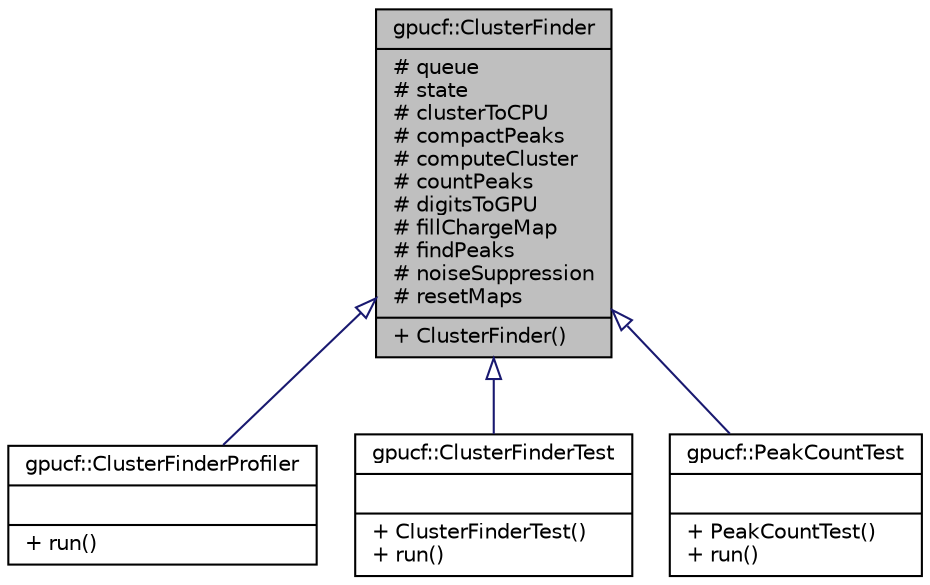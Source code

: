 digraph "gpucf::ClusterFinder"
{
 // INTERACTIVE_SVG=YES
  bgcolor="transparent";
  edge [fontname="Helvetica",fontsize="10",labelfontname="Helvetica",labelfontsize="10"];
  node [fontname="Helvetica",fontsize="10",shape=record];
  Node1 [label="{gpucf::ClusterFinder\n|# queue\l# state\l# clusterToCPU\l# compactPeaks\l# computeCluster\l# countPeaks\l# digitsToGPU\l# fillChargeMap\l# findPeaks\l# noiseSuppression\l# resetMaps\l|+ ClusterFinder()\l}",height=0.2,width=0.4,color="black", fillcolor="grey75", style="filled", fontcolor="black"];
  Node1 -> Node2 [dir="back",color="midnightblue",fontsize="10",style="solid",arrowtail="onormal",fontname="Helvetica"];
  Node2 [label="{gpucf::ClusterFinderProfiler\n||+ run()\l}",height=0.2,width=0.4,color="black",URL="$dc/d89/classgpucf_1_1ClusterFinderProfiler.html"];
  Node1 -> Node3 [dir="back",color="midnightblue",fontsize="10",style="solid",arrowtail="onormal",fontname="Helvetica"];
  Node3 [label="{gpucf::ClusterFinderTest\n||+ ClusterFinderTest()\l+ run()\l}",height=0.2,width=0.4,color="black",URL="$d8/dc8/classgpucf_1_1ClusterFinderTest.html"];
  Node1 -> Node4 [dir="back",color="midnightblue",fontsize="10",style="solid",arrowtail="onormal",fontname="Helvetica"];
  Node4 [label="{gpucf::PeakCountTest\n||+ PeakCountTest()\l+ run()\l}",height=0.2,width=0.4,color="black",URL="$db/d04/classgpucf_1_1PeakCountTest.html"];
}
